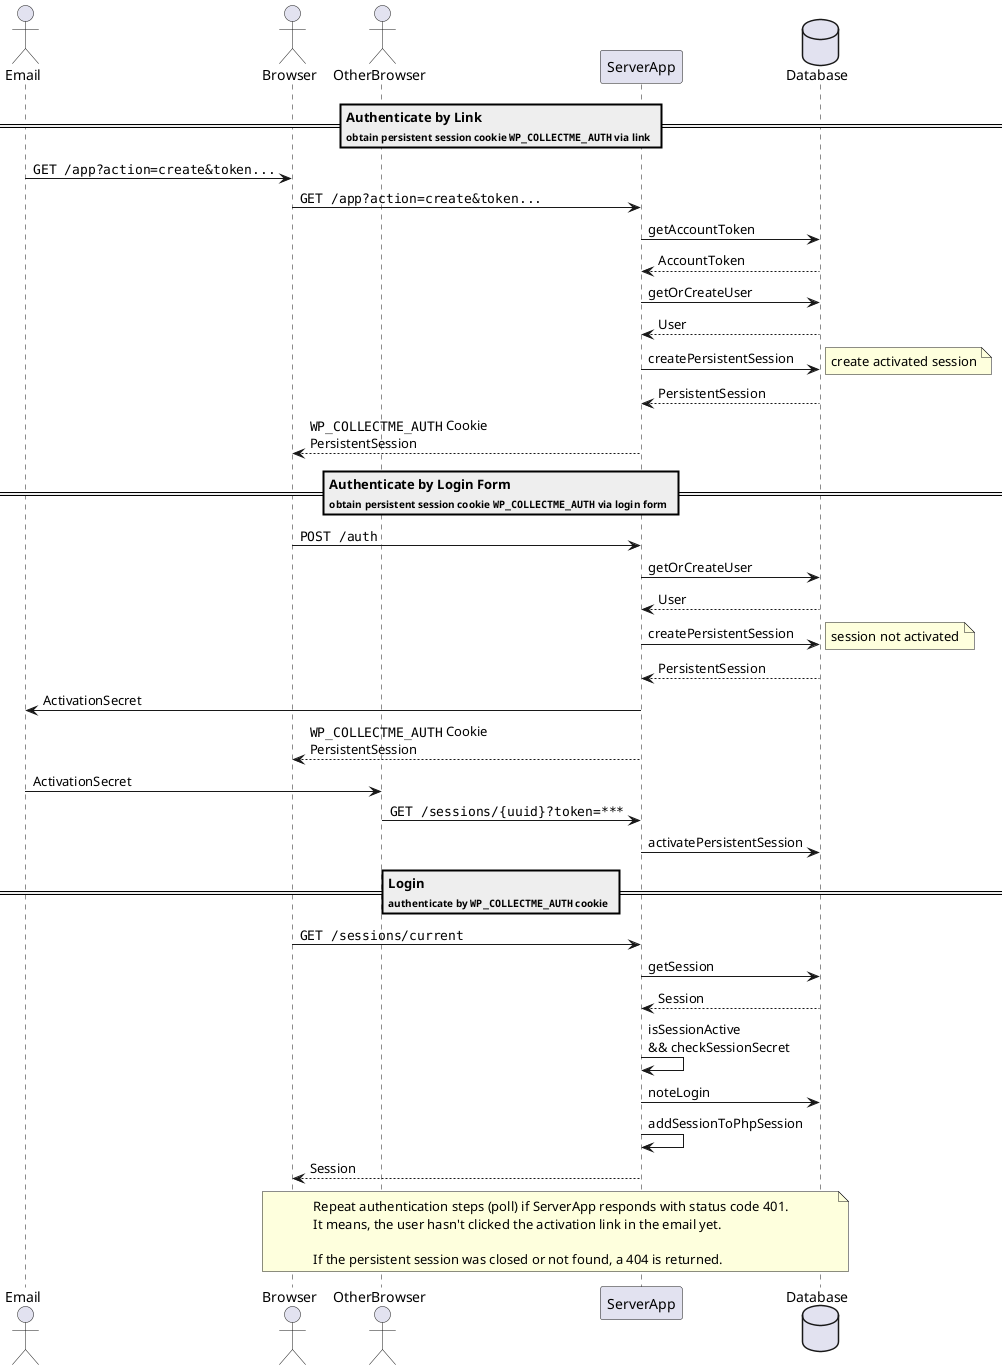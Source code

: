 @startuml
Actor Email
Actor Browser
Actor OtherBrowser
Participant ServerApp
Database Database


== Authenticate by Link\n<size:10>obtain persistent session cookie ""WP_COLLECTME_AUTH"" via link</size> ==
Email -> Browser : ""GET /app?action=create&token...""
Browser -> ServerApp : ""GET /app?action=create&token...""
ServerApp -> Database : getAccountToken
Database --> ServerApp : AccountToken
ServerApp -> Database  : getOrCreateUser
Database --> ServerApp : User
ServerApp -> Database  : createPersistentSession
note right: create activated session
Database --> ServerApp : PersistentSession
ServerApp --> Browser  : ""WP_COLLECTME_AUTH"" Cookie\nPersistentSession

== Authenticate by Login Form\n<size:10>obtain persistent session cookie ""WP_COLLECTME_AUTH"" via login form</size> ==
Browser -> ServerApp   : ""POST /auth""
ServerApp -> Database  : getOrCreateUser
Database --> ServerApp : User
ServerApp -> Database  : createPersistentSession
note right: session not activated
Database --> ServerApp : PersistentSession
ServerApp -> Email     : ActivationSecret
ServerApp --> Browser  : ""WP_COLLECTME_AUTH"" Cookie\nPersistentSession
Email -> OtherBrowser  : ActivationSecret
OtherBrowser -> ServerApp: ""GET /sessions/{uuid}?token=***""
ServerApp -> Database  : activatePersistentSession

== Login\n<size:10>authenticate by ""WP_COLLECTME_AUTH"" cookie</size> ==
Browser -> ServerApp : ""GET /sessions/current""
ServerApp -> Database : getSession
Database --> ServerApp : Session
ServerApp -> ServerApp : isSessionActive\n&& checkSessionSecret
ServerApp -> Database : noteLogin
ServerApp -> ServerApp : addSessionToPhpSession
ServerApp --> Browser : Session

note over Browser, Database
Repeat authentication steps (poll) if ServerApp responds with status code 401.
It means, the user hasn't clicked the activation link in the email yet.

If the persistent session was closed or not found, a 404 is returned.
end note
@enduml
